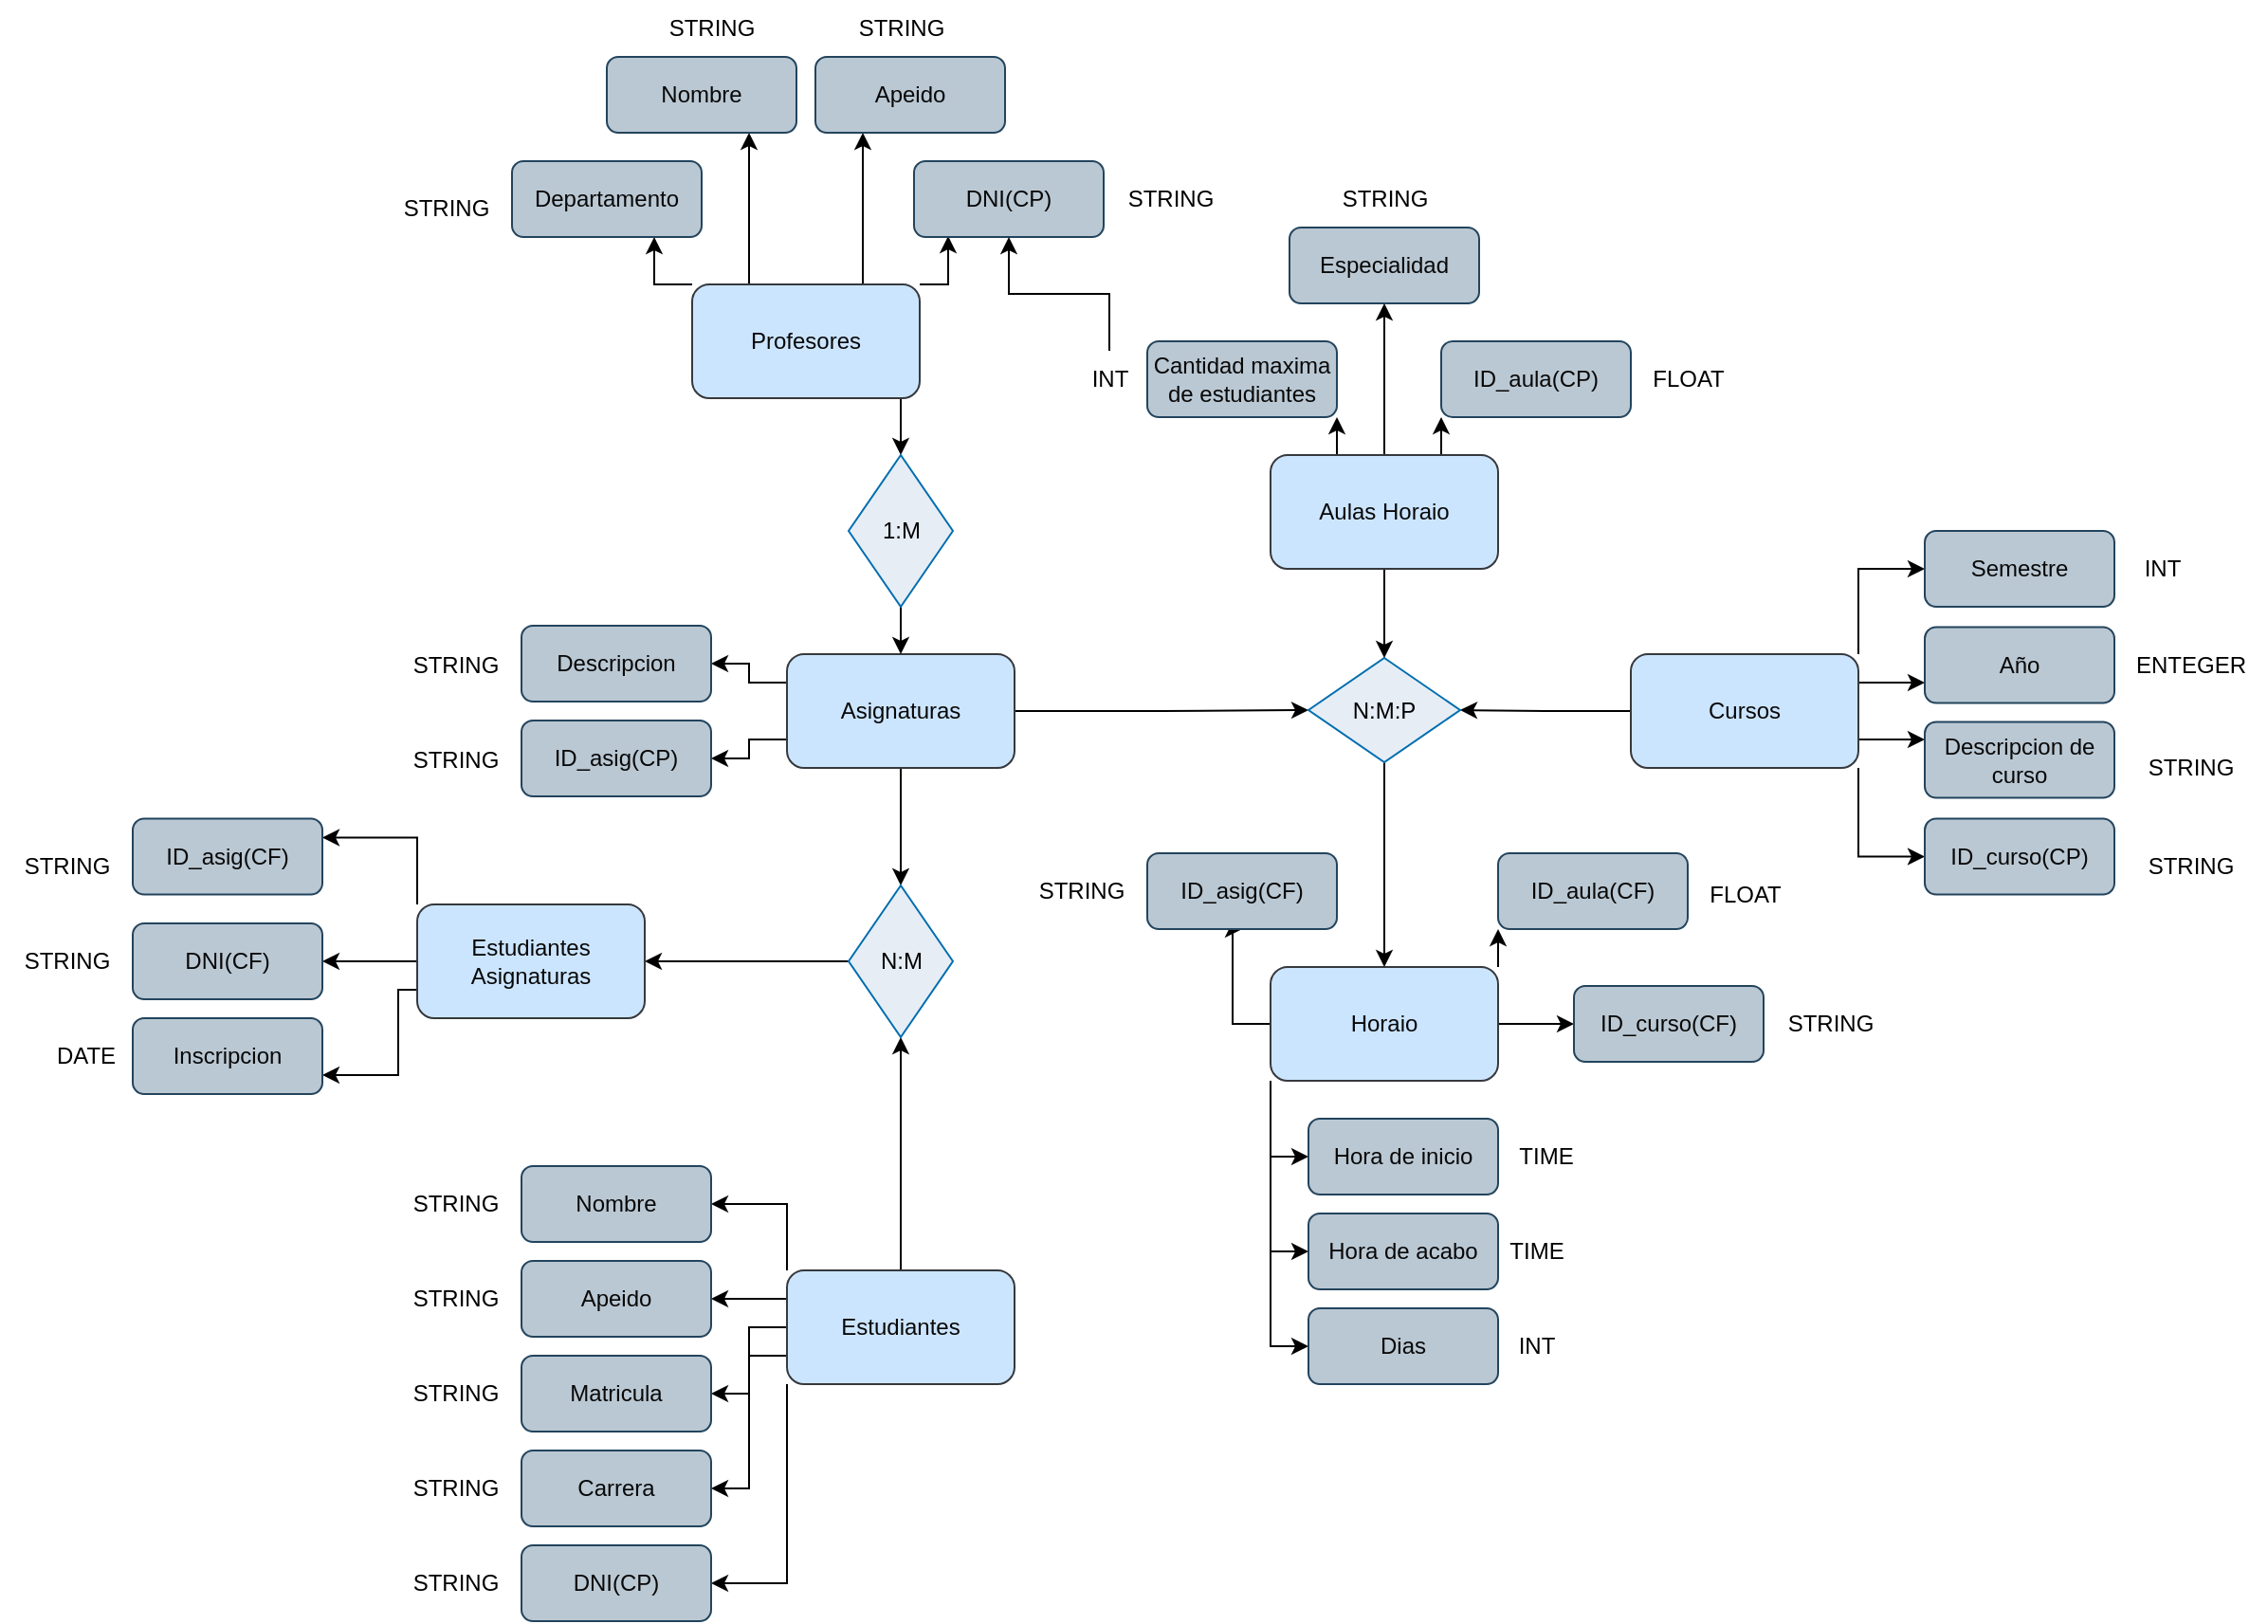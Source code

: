 <mxfile version="24.7.17" pages="2">
  <diagram name="Сторінка-1" id="vAoOA7m_5L3I1epBgb9X">
    <mxGraphModel dx="2355" dy="1593" grid="1" gridSize="10" guides="1" tooltips="1" connect="1" arrows="1" fold="1" page="1" pageScale="1" pageWidth="1169" pageHeight="827" math="0" shadow="0">
      <root>
        <mxCell id="0" />
        <mxCell id="1" parent="0" />
        <mxCell id="OfuGCOSbP7AGfOjfbvAA-1" style="edgeStyle=orthogonalEdgeStyle;rounded=0;orthogonalLoop=1;jettySize=auto;html=1;exitX=0;exitY=0;exitDx=0;exitDy=0;entryX=1;entryY=0.5;entryDx=0;entryDy=0;" parent="1" source="OfuGCOSbP7AGfOjfbvAA-7" target="OfuGCOSbP7AGfOjfbvAA-8" edge="1">
          <mxGeometry relative="1" as="geometry" />
        </mxCell>
        <mxCell id="OfuGCOSbP7AGfOjfbvAA-2" style="edgeStyle=orthogonalEdgeStyle;rounded=0;orthogonalLoop=1;jettySize=auto;html=1;exitX=0;exitY=0.25;exitDx=0;exitDy=0;entryX=1;entryY=0.5;entryDx=0;entryDy=0;" parent="1" source="OfuGCOSbP7AGfOjfbvAA-7" target="OfuGCOSbP7AGfOjfbvAA-9" edge="1">
          <mxGeometry relative="1" as="geometry" />
        </mxCell>
        <mxCell id="OfuGCOSbP7AGfOjfbvAA-3" style="edgeStyle=orthogonalEdgeStyle;rounded=0;orthogonalLoop=1;jettySize=auto;html=1;exitX=0;exitY=0.5;exitDx=0;exitDy=0;entryX=1;entryY=0.5;entryDx=0;entryDy=0;" parent="1" source="OfuGCOSbP7AGfOjfbvAA-7" target="OfuGCOSbP7AGfOjfbvAA-10" edge="1">
          <mxGeometry relative="1" as="geometry" />
        </mxCell>
        <mxCell id="OfuGCOSbP7AGfOjfbvAA-4" style="edgeStyle=orthogonalEdgeStyle;rounded=0;orthogonalLoop=1;jettySize=auto;html=1;exitX=0;exitY=0.75;exitDx=0;exitDy=0;entryX=1;entryY=0.5;entryDx=0;entryDy=0;" parent="1" source="OfuGCOSbP7AGfOjfbvAA-7" target="OfuGCOSbP7AGfOjfbvAA-11" edge="1">
          <mxGeometry relative="1" as="geometry" />
        </mxCell>
        <mxCell id="OfuGCOSbP7AGfOjfbvAA-89" style="edgeStyle=orthogonalEdgeStyle;rounded=0;orthogonalLoop=1;jettySize=auto;html=1;exitX=0;exitY=1;exitDx=0;exitDy=0;entryX=1;entryY=0.5;entryDx=0;entryDy=0;" parent="1" source="OfuGCOSbP7AGfOjfbvAA-7" target="OfuGCOSbP7AGfOjfbvAA-88" edge="1">
          <mxGeometry relative="1" as="geometry" />
        </mxCell>
        <mxCell id="OfuGCOSbP7AGfOjfbvAA-147" style="edgeStyle=orthogonalEdgeStyle;rounded=0;orthogonalLoop=1;jettySize=auto;html=1;exitX=0.5;exitY=0;exitDx=0;exitDy=0;entryX=1;entryY=0.5;entryDx=0;entryDy=0;" parent="1" source="OfuGCOSbP7AGfOjfbvAA-7" target="OfuGCOSbP7AGfOjfbvAA-146" edge="1">
          <mxGeometry relative="1" as="geometry" />
        </mxCell>
        <mxCell id="OfuGCOSbP7AGfOjfbvAA-7" value="&lt;font color=&quot;#080808&quot;&gt;Estudiantes&lt;/font&gt;" style="rounded=1;whiteSpace=wrap;html=1;fillColor=#cce5ff;strokeColor=#36393d;" parent="1" vertex="1">
          <mxGeometry x="395" y="642" width="120" height="60" as="geometry" />
        </mxCell>
        <mxCell id="OfuGCOSbP7AGfOjfbvAA-8" value="&lt;font color=&quot;#080808&quot;&gt;Nombre&lt;/font&gt;" style="rounded=1;whiteSpace=wrap;html=1;fillColor=#bac8d3;strokeColor=#23445d;" parent="1" vertex="1">
          <mxGeometry x="255" y="587" width="100" height="40" as="geometry" />
        </mxCell>
        <mxCell id="OfuGCOSbP7AGfOjfbvAA-9" value="&lt;font color=&quot;#080808&quot;&gt;Apeido&lt;/font&gt;" style="rounded=1;whiteSpace=wrap;html=1;fillColor=#bac8d3;strokeColor=#23445d;" parent="1" vertex="1">
          <mxGeometry x="255" y="637" width="100" height="40" as="geometry" />
        </mxCell>
        <mxCell id="OfuGCOSbP7AGfOjfbvAA-10" value="&lt;font color=&quot;#080808&quot;&gt;Matricula&lt;/font&gt;" style="rounded=1;whiteSpace=wrap;html=1;fillColor=#bac8d3;strokeColor=#23445d;" parent="1" vertex="1">
          <mxGeometry x="255" y="687" width="100" height="40" as="geometry" />
        </mxCell>
        <mxCell id="OfuGCOSbP7AGfOjfbvAA-11" value="&lt;font color=&quot;#080808&quot;&gt;Carrera&lt;/font&gt;" style="rounded=1;whiteSpace=wrap;html=1;fillColor=#bac8d3;strokeColor=#23445d;" parent="1" vertex="1">
          <mxGeometry x="255" y="737" width="100" height="40" as="geometry" />
        </mxCell>
        <mxCell id="OfuGCOSbP7AGfOjfbvAA-88" value="&lt;font color=&quot;#080808&quot;&gt;DNI(CP)&lt;/font&gt;" style="rounded=1;whiteSpace=wrap;html=1;fillColor=#bac8d3;strokeColor=#23445d;" parent="1" vertex="1">
          <mxGeometry x="255" y="787" width="100" height="40" as="geometry" />
        </mxCell>
        <mxCell id="OfuGCOSbP7AGfOjfbvAA-140" style="edgeStyle=orthogonalEdgeStyle;rounded=0;orthogonalLoop=1;jettySize=auto;html=1;exitX=0;exitY=0;exitDx=0;exitDy=0;entryX=0.75;entryY=1;entryDx=0;entryDy=0;" parent="1" source="OfuGCOSbP7AGfOjfbvAA-95" target="OfuGCOSbP7AGfOjfbvAA-98" edge="1">
          <mxGeometry relative="1" as="geometry" />
        </mxCell>
        <mxCell id="OfuGCOSbP7AGfOjfbvAA-141" style="edgeStyle=orthogonalEdgeStyle;rounded=0;orthogonalLoop=1;jettySize=auto;html=1;exitX=0.25;exitY=0;exitDx=0;exitDy=0;entryX=0.75;entryY=1;entryDx=0;entryDy=0;" parent="1" source="OfuGCOSbP7AGfOjfbvAA-95" target="OfuGCOSbP7AGfOjfbvAA-96" edge="1">
          <mxGeometry relative="1" as="geometry" />
        </mxCell>
        <mxCell id="OfuGCOSbP7AGfOjfbvAA-142" style="edgeStyle=orthogonalEdgeStyle;rounded=0;orthogonalLoop=1;jettySize=auto;html=1;exitX=0.75;exitY=0;exitDx=0;exitDy=0;entryX=0.25;entryY=1;entryDx=0;entryDy=0;" parent="1" source="OfuGCOSbP7AGfOjfbvAA-95" target="OfuGCOSbP7AGfOjfbvAA-97" edge="1">
          <mxGeometry relative="1" as="geometry" />
        </mxCell>
        <mxCell id="OfuGCOSbP7AGfOjfbvAA-143" style="edgeStyle=orthogonalEdgeStyle;rounded=0;orthogonalLoop=1;jettySize=auto;html=1;exitX=1;exitY=0;exitDx=0;exitDy=0;entryX=0.176;entryY=0.988;entryDx=0;entryDy=0;entryPerimeter=0;" parent="1" source="OfuGCOSbP7AGfOjfbvAA-95" target="OfuGCOSbP7AGfOjfbvAA-100" edge="1">
          <mxGeometry relative="1" as="geometry">
            <Array as="points">
              <mxPoint x="480" y="122" />
              <mxPoint x="480" y="97" />
            </Array>
          </mxGeometry>
        </mxCell>
        <mxCell id="OfuGCOSbP7AGfOjfbvAA-144" style="edgeStyle=orthogonalEdgeStyle;rounded=0;orthogonalLoop=1;jettySize=auto;html=1;exitX=0.75;exitY=1;exitDx=0;exitDy=0;entryX=0;entryY=0.5;entryDx=0;entryDy=0;" parent="1" source="OfuGCOSbP7AGfOjfbvAA-95" target="OfuGCOSbP7AGfOjfbvAA-138" edge="1">
          <mxGeometry relative="1" as="geometry" />
        </mxCell>
        <mxCell id="OfuGCOSbP7AGfOjfbvAA-95" value="&lt;font color=&quot;#080808&quot;&gt;Profesores&lt;/font&gt;" style="rounded=1;whiteSpace=wrap;html=1;fillColor=#cce5ff;strokeColor=#36393d;" parent="1" vertex="1">
          <mxGeometry x="345" y="122" width="120" height="60" as="geometry" />
        </mxCell>
        <mxCell id="OfuGCOSbP7AGfOjfbvAA-96" value="&lt;font color=&quot;#080808&quot;&gt;Nombre&lt;/font&gt;" style="rounded=1;whiteSpace=wrap;html=1;fillColor=#bac8d3;strokeColor=#23445d;" parent="1" vertex="1">
          <mxGeometry x="300" y="2" width="100" height="40" as="geometry" />
        </mxCell>
        <mxCell id="OfuGCOSbP7AGfOjfbvAA-97" value="&lt;font color=&quot;#080808&quot;&gt;Apeido&lt;/font&gt;" style="rounded=1;whiteSpace=wrap;html=1;fillColor=#bac8d3;strokeColor=#23445d;" parent="1" vertex="1">
          <mxGeometry x="410" y="2" width="100" height="40" as="geometry" />
        </mxCell>
        <mxCell id="OfuGCOSbP7AGfOjfbvAA-98" value="&lt;font color=&quot;#080808&quot;&gt;Departamento&lt;/font&gt;" style="rounded=1;whiteSpace=wrap;html=1;fillColor=#bac8d3;strokeColor=#23445d;" parent="1" vertex="1">
          <mxGeometry x="250" y="57" width="100" height="40" as="geometry" />
        </mxCell>
        <mxCell id="OfuGCOSbP7AGfOjfbvAA-100" value="&lt;font color=&quot;#080808&quot;&gt;DNI(CP)&lt;/font&gt;" style="rounded=1;whiteSpace=wrap;html=1;fillColor=#bac8d3;strokeColor=#23445d;" parent="1" vertex="1">
          <mxGeometry x="462" y="57" width="100" height="40" as="geometry" />
        </mxCell>
        <mxCell id="OfuGCOSbP7AGfOjfbvAA-111" style="edgeStyle=orthogonalEdgeStyle;rounded=0;orthogonalLoop=1;jettySize=auto;html=1;exitX=0;exitY=0.5;exitDx=0;exitDy=0;entryX=1;entryY=0.5;entryDx=0;entryDy=0;" parent="1" source="OfuGCOSbP7AGfOjfbvAA-101" target="OfuGCOSbP7AGfOjfbvAA-110" edge="1">
          <mxGeometry relative="1" as="geometry" />
        </mxCell>
        <mxCell id="OfuGCOSbP7AGfOjfbvAA-161" style="edgeStyle=orthogonalEdgeStyle;rounded=0;orthogonalLoop=1;jettySize=auto;html=1;exitX=1;exitY=0;exitDx=0;exitDy=0;entryX=0;entryY=0.5;entryDx=0;entryDy=0;" parent="1" source="OfuGCOSbP7AGfOjfbvAA-101" target="OfuGCOSbP7AGfOjfbvAA-130" edge="1">
          <mxGeometry relative="1" as="geometry" />
        </mxCell>
        <mxCell id="OfuGCOSbP7AGfOjfbvAA-162" style="edgeStyle=orthogonalEdgeStyle;rounded=0;orthogonalLoop=1;jettySize=auto;html=1;exitX=1;exitY=0.25;exitDx=0;exitDy=0;entryX=0;entryY=0.75;entryDx=0;entryDy=0;" parent="1" source="OfuGCOSbP7AGfOjfbvAA-101" target="OfuGCOSbP7AGfOjfbvAA-127" edge="1">
          <mxGeometry relative="1" as="geometry" />
        </mxCell>
        <mxCell id="OfuGCOSbP7AGfOjfbvAA-163" style="edgeStyle=orthogonalEdgeStyle;rounded=0;orthogonalLoop=1;jettySize=auto;html=1;exitX=1;exitY=0.75;exitDx=0;exitDy=0;entryX=0;entryY=0.25;entryDx=0;entryDy=0;" parent="1" source="OfuGCOSbP7AGfOjfbvAA-101" target="OfuGCOSbP7AGfOjfbvAA-102" edge="1">
          <mxGeometry relative="1" as="geometry" />
        </mxCell>
        <mxCell id="OfuGCOSbP7AGfOjfbvAA-164" style="edgeStyle=orthogonalEdgeStyle;rounded=0;orthogonalLoop=1;jettySize=auto;html=1;exitX=1;exitY=1;exitDx=0;exitDy=0;entryX=0;entryY=0.5;entryDx=0;entryDy=0;" parent="1" source="OfuGCOSbP7AGfOjfbvAA-101" target="OfuGCOSbP7AGfOjfbvAA-103" edge="1">
          <mxGeometry relative="1" as="geometry" />
        </mxCell>
        <mxCell id="OfuGCOSbP7AGfOjfbvAA-101" value="&lt;font color=&quot;#080808&quot;&gt;Cursos&lt;/font&gt;" style="rounded=1;whiteSpace=wrap;html=1;fillColor=#cce5ff;strokeColor=#36393d;" parent="1" vertex="1">
          <mxGeometry x="840" y="317" width="120" height="60" as="geometry" />
        </mxCell>
        <mxCell id="OfuGCOSbP7AGfOjfbvAA-102" value="&lt;font color=&quot;#080808&quot;&gt;Descripcion de curso&lt;/font&gt;" style="rounded=1;whiteSpace=wrap;html=1;fillColor=#bac8d3;strokeColor=#23445d;" parent="1" vertex="1">
          <mxGeometry x="995" y="352.75" width="100" height="40" as="geometry" />
        </mxCell>
        <mxCell id="OfuGCOSbP7AGfOjfbvAA-103" value="&lt;font color=&quot;#080808&quot;&gt;ID_curso&lt;/font&gt;&lt;span style=&quot;color: rgb(8, 8, 8);&quot;&gt;(CP)&lt;/span&gt;" style="rounded=1;whiteSpace=wrap;html=1;fillColor=#bac8d3;strokeColor=#23445d;" parent="1" vertex="1">
          <mxGeometry x="995" y="403.75" width="100" height="40" as="geometry" />
        </mxCell>
        <mxCell id="OfuGCOSbP7AGfOjfbvAA-112" style="edgeStyle=orthogonalEdgeStyle;rounded=0;orthogonalLoop=1;jettySize=auto;html=1;exitX=1;exitY=0.5;exitDx=0;exitDy=0;entryX=0;entryY=0.5;entryDx=0;entryDy=0;" parent="1" source="OfuGCOSbP7AGfOjfbvAA-104" target="OfuGCOSbP7AGfOjfbvAA-110" edge="1">
          <mxGeometry relative="1" as="geometry" />
        </mxCell>
        <mxCell id="OfuGCOSbP7AGfOjfbvAA-123" style="edgeStyle=orthogonalEdgeStyle;rounded=0;orthogonalLoop=1;jettySize=auto;html=1;exitX=0;exitY=0.25;exitDx=0;exitDy=0;" parent="1" source="OfuGCOSbP7AGfOjfbvAA-104" target="OfuGCOSbP7AGfOjfbvAA-105" edge="1">
          <mxGeometry relative="1" as="geometry" />
        </mxCell>
        <mxCell id="OfuGCOSbP7AGfOjfbvAA-124" style="edgeStyle=orthogonalEdgeStyle;rounded=0;orthogonalLoop=1;jettySize=auto;html=1;exitX=0;exitY=0.75;exitDx=0;exitDy=0;" parent="1" source="OfuGCOSbP7AGfOjfbvAA-104" target="OfuGCOSbP7AGfOjfbvAA-106" edge="1">
          <mxGeometry relative="1" as="geometry" />
        </mxCell>
        <mxCell id="OfuGCOSbP7AGfOjfbvAA-148" style="edgeStyle=orthogonalEdgeStyle;rounded=0;orthogonalLoop=1;jettySize=auto;html=1;exitX=0.5;exitY=1;exitDx=0;exitDy=0;entryX=0;entryY=0.5;entryDx=0;entryDy=0;" parent="1" source="OfuGCOSbP7AGfOjfbvAA-104" target="OfuGCOSbP7AGfOjfbvAA-146" edge="1">
          <mxGeometry relative="1" as="geometry" />
        </mxCell>
        <mxCell id="OfuGCOSbP7AGfOjfbvAA-104" value="&lt;font color=&quot;#080808&quot;&gt;Asignaturas&lt;/font&gt;" style="rounded=1;whiteSpace=wrap;html=1;fillColor=#cce5ff;strokeColor=#36393d;" parent="1" vertex="1">
          <mxGeometry x="395" y="317" width="120" height="60" as="geometry" />
        </mxCell>
        <mxCell id="OfuGCOSbP7AGfOjfbvAA-105" value="&lt;font color=&quot;#080808&quot;&gt;Descripcion&lt;/font&gt;" style="rounded=1;whiteSpace=wrap;html=1;fillColor=#bac8d3;strokeColor=#23445d;" parent="1" vertex="1">
          <mxGeometry x="255" y="302" width="100" height="40" as="geometry" />
        </mxCell>
        <mxCell id="OfuGCOSbP7AGfOjfbvAA-106" value="&lt;font color=&quot;#080808&quot;&gt;ID_asig&lt;/font&gt;&lt;span style=&quot;color: rgb(8, 8, 8);&quot;&gt;(CP)&lt;/span&gt;" style="rounded=1;whiteSpace=wrap;html=1;fillColor=#bac8d3;strokeColor=#23445d;" parent="1" vertex="1">
          <mxGeometry x="255" y="352" width="100" height="40" as="geometry" />
        </mxCell>
        <mxCell id="OfuGCOSbP7AGfOjfbvAA-116" style="edgeStyle=orthogonalEdgeStyle;rounded=0;orthogonalLoop=1;jettySize=auto;html=1;exitX=0;exitY=0.5;exitDx=0;exitDy=0;" parent="1" source="OfuGCOSbP7AGfOjfbvAA-107" target="OfuGCOSbP7AGfOjfbvAA-115" edge="1">
          <mxGeometry relative="1" as="geometry" />
        </mxCell>
        <mxCell id="OfuGCOSbP7AGfOjfbvAA-117" style="edgeStyle=orthogonalEdgeStyle;rounded=0;orthogonalLoop=1;jettySize=auto;html=1;exitX=1;exitY=0.5;exitDx=0;exitDy=0;" parent="1" source="OfuGCOSbP7AGfOjfbvAA-107" target="OfuGCOSbP7AGfOjfbvAA-114" edge="1">
          <mxGeometry relative="1" as="geometry" />
        </mxCell>
        <mxCell id="OfuGCOSbP7AGfOjfbvAA-137" style="edgeStyle=orthogonalEdgeStyle;rounded=0;orthogonalLoop=1;jettySize=auto;html=1;exitX=1;exitY=0;exitDx=0;exitDy=0;entryX=0;entryY=1;entryDx=0;entryDy=0;" parent="1" source="OfuGCOSbP7AGfOjfbvAA-107" target="OfuGCOSbP7AGfOjfbvAA-136" edge="1">
          <mxGeometry relative="1" as="geometry" />
        </mxCell>
        <mxCell id="OfuGCOSbP7AGfOjfbvAA-158" style="edgeStyle=orthogonalEdgeStyle;rounded=0;orthogonalLoop=1;jettySize=auto;html=1;exitX=0;exitY=1;exitDx=0;exitDy=0;entryX=0;entryY=0.5;entryDx=0;entryDy=0;" parent="1" source="OfuGCOSbP7AGfOjfbvAA-107" target="OfuGCOSbP7AGfOjfbvAA-119" edge="1">
          <mxGeometry relative="1" as="geometry" />
        </mxCell>
        <mxCell id="OfuGCOSbP7AGfOjfbvAA-159" style="edgeStyle=orthogonalEdgeStyle;rounded=0;orthogonalLoop=1;jettySize=auto;html=1;exitX=0;exitY=1;exitDx=0;exitDy=0;entryX=0;entryY=0.5;entryDx=0;entryDy=0;" parent="1" source="OfuGCOSbP7AGfOjfbvAA-107" target="OfuGCOSbP7AGfOjfbvAA-120" edge="1">
          <mxGeometry relative="1" as="geometry" />
        </mxCell>
        <mxCell id="OfuGCOSbP7AGfOjfbvAA-160" style="edgeStyle=orthogonalEdgeStyle;rounded=0;orthogonalLoop=1;jettySize=auto;html=1;exitX=0;exitY=1;exitDx=0;exitDy=0;entryX=0;entryY=0.5;entryDx=0;entryDy=0;" parent="1" source="OfuGCOSbP7AGfOjfbvAA-107" target="OfuGCOSbP7AGfOjfbvAA-129" edge="1">
          <mxGeometry relative="1" as="geometry" />
        </mxCell>
        <mxCell id="OfuGCOSbP7AGfOjfbvAA-107" value="&lt;font color=&quot;#080808&quot;&gt;Horaio&lt;/font&gt;" style="rounded=1;whiteSpace=wrap;html=1;fillColor=#cce5ff;strokeColor=#36393d;" parent="1" vertex="1">
          <mxGeometry x="650" y="482" width="120" height="60" as="geometry" />
        </mxCell>
        <mxCell id="OfuGCOSbP7AGfOjfbvAA-108" value="&lt;font color=&quot;#080808&quot;&gt;ID_aula(CP)&lt;/font&gt;" style="rounded=1;whiteSpace=wrap;html=1;fillColor=#bac8d3;strokeColor=#23445d;" parent="1" vertex="1">
          <mxGeometry x="740" y="152" width="100" height="40" as="geometry" />
        </mxCell>
        <mxCell id="OfuGCOSbP7AGfOjfbvAA-109" value="&lt;font color=&quot;#080808&quot;&gt;Cantidad maxima de estudiantes&lt;/font&gt;" style="rounded=1;whiteSpace=wrap;html=1;fillColor=#bac8d3;strokeColor=#23445d;" parent="1" vertex="1">
          <mxGeometry x="585" y="152" width="100" height="40" as="geometry" />
        </mxCell>
        <mxCell id="OfuGCOSbP7AGfOjfbvAA-113" style="edgeStyle=orthogonalEdgeStyle;rounded=0;orthogonalLoop=1;jettySize=auto;html=1;exitX=0.5;exitY=1;exitDx=0;exitDy=0;" parent="1" source="OfuGCOSbP7AGfOjfbvAA-110" target="OfuGCOSbP7AGfOjfbvAA-107" edge="1">
          <mxGeometry relative="1" as="geometry" />
        </mxCell>
        <mxCell id="OfuGCOSbP7AGfOjfbvAA-110" value="&lt;font color=&quot;#000000&quot;&gt;N:M:P&lt;/font&gt;" style="rhombus;whiteSpace=wrap;html=1;fillColor=#e6edf5;fontColor=#ffffff;strokeColor=#006EAF;" parent="1" vertex="1">
          <mxGeometry x="670" y="319" width="80" height="55" as="geometry" />
        </mxCell>
        <mxCell id="OfuGCOSbP7AGfOjfbvAA-114" value="&lt;font color=&quot;#080808&quot;&gt;ID_curso&lt;/font&gt;&lt;span style=&quot;color: rgb(8, 8, 8);&quot;&gt;(CF)&lt;/span&gt;" style="rounded=1;whiteSpace=wrap;html=1;fillColor=#bac8d3;strokeColor=#23445d;" parent="1" vertex="1">
          <mxGeometry x="810" y="492" width="100" height="40" as="geometry" />
        </mxCell>
        <mxCell id="OfuGCOSbP7AGfOjfbvAA-115" value="&lt;font color=&quot;#080808&quot;&gt;ID_asig&lt;/font&gt;&lt;span style=&quot;color: rgb(8, 8, 8);&quot;&gt;(CF)&lt;/span&gt;" style="rounded=1;whiteSpace=wrap;html=1;fillColor=#bac8d3;strokeColor=#23445d;" parent="1" vertex="1">
          <mxGeometry x="585" y="422" width="100" height="40" as="geometry" />
        </mxCell>
        <mxCell id="OfuGCOSbP7AGfOjfbvAA-132" style="edgeStyle=orthogonalEdgeStyle;rounded=0;orthogonalLoop=1;jettySize=auto;html=1;entryX=0.5;entryY=0;entryDx=0;entryDy=0;" parent="1" source="OfuGCOSbP7AGfOjfbvAA-118" target="OfuGCOSbP7AGfOjfbvAA-110" edge="1">
          <mxGeometry relative="1" as="geometry" />
        </mxCell>
        <mxCell id="OfuGCOSbP7AGfOjfbvAA-133" style="edgeStyle=orthogonalEdgeStyle;rounded=0;orthogonalLoop=1;jettySize=auto;html=1;exitX=0.25;exitY=0;exitDx=0;exitDy=0;entryX=1;entryY=1;entryDx=0;entryDy=0;" parent="1" source="OfuGCOSbP7AGfOjfbvAA-118" target="OfuGCOSbP7AGfOjfbvAA-109" edge="1">
          <mxGeometry relative="1" as="geometry" />
        </mxCell>
        <mxCell id="OfuGCOSbP7AGfOjfbvAA-134" style="edgeStyle=orthogonalEdgeStyle;rounded=0;orthogonalLoop=1;jettySize=auto;html=1;exitX=0.5;exitY=0;exitDx=0;exitDy=0;entryX=0.5;entryY=1;entryDx=0;entryDy=0;" parent="1" source="OfuGCOSbP7AGfOjfbvAA-118" target="OfuGCOSbP7AGfOjfbvAA-131" edge="1">
          <mxGeometry relative="1" as="geometry" />
        </mxCell>
        <mxCell id="OfuGCOSbP7AGfOjfbvAA-135" style="edgeStyle=orthogonalEdgeStyle;rounded=0;orthogonalLoop=1;jettySize=auto;html=1;exitX=0.75;exitY=0;exitDx=0;exitDy=0;entryX=0;entryY=1;entryDx=0;entryDy=0;" parent="1" source="OfuGCOSbP7AGfOjfbvAA-118" target="OfuGCOSbP7AGfOjfbvAA-108" edge="1">
          <mxGeometry relative="1" as="geometry" />
        </mxCell>
        <mxCell id="OfuGCOSbP7AGfOjfbvAA-118" value="&lt;font color=&quot;#080808&quot;&gt;Aulas Horaio&lt;/font&gt;" style="rounded=1;whiteSpace=wrap;html=1;fillColor=#cce5ff;strokeColor=#36393d;" parent="1" vertex="1">
          <mxGeometry x="650" y="212" width="120" height="60" as="geometry" />
        </mxCell>
        <mxCell id="OfuGCOSbP7AGfOjfbvAA-119" value="&lt;font color=&quot;#080808&quot;&gt;Hora de inicio&lt;/font&gt;" style="rounded=1;whiteSpace=wrap;html=1;fillColor=#bac8d3;strokeColor=#23445d;" parent="1" vertex="1">
          <mxGeometry x="670" y="562" width="100" height="40" as="geometry" />
        </mxCell>
        <mxCell id="OfuGCOSbP7AGfOjfbvAA-120" value="&lt;font color=&quot;#080808&quot;&gt;Hora de acabo&lt;/font&gt;" style="rounded=1;whiteSpace=wrap;html=1;fillColor=#bac8d3;strokeColor=#23445d;" parent="1" vertex="1">
          <mxGeometry x="670" y="612" width="100" height="40" as="geometry" />
        </mxCell>
        <mxCell id="OfuGCOSbP7AGfOjfbvAA-127" value="&lt;font color=&quot;#080808&quot;&gt;Año&lt;/font&gt;" style="rounded=1;whiteSpace=wrap;html=1;fillColor=#bac8d3;strokeColor=#23445d;" parent="1" vertex="1">
          <mxGeometry x="995" y="302.75" width="100" height="40" as="geometry" />
        </mxCell>
        <mxCell id="OfuGCOSbP7AGfOjfbvAA-129" value="&lt;font color=&quot;#080808&quot;&gt;Dias&lt;/font&gt;" style="rounded=1;whiteSpace=wrap;html=1;fillColor=#bac8d3;strokeColor=#23445d;" parent="1" vertex="1">
          <mxGeometry x="670" y="662" width="100" height="40" as="geometry" />
        </mxCell>
        <mxCell id="OfuGCOSbP7AGfOjfbvAA-130" value="&lt;font color=&quot;#080808&quot;&gt;Semestre&lt;/font&gt;" style="rounded=1;whiteSpace=wrap;html=1;fillColor=#bac8d3;strokeColor=#23445d;" parent="1" vertex="1">
          <mxGeometry x="995" y="252" width="100" height="40" as="geometry" />
        </mxCell>
        <mxCell id="OfuGCOSbP7AGfOjfbvAA-131" value="&lt;font color=&quot;#080808&quot;&gt;Especialidad&lt;/font&gt;" style="rounded=1;whiteSpace=wrap;html=1;fillColor=#bac8d3;strokeColor=#23445d;" parent="1" vertex="1">
          <mxGeometry x="660" y="92" width="100" height="40" as="geometry" />
        </mxCell>
        <mxCell id="OfuGCOSbP7AGfOjfbvAA-136" value="&lt;font color=&quot;#080808&quot;&gt;ID_aula(CF)&lt;/font&gt;" style="rounded=1;whiteSpace=wrap;html=1;fillColor=#bac8d3;strokeColor=#23445d;" parent="1" vertex="1">
          <mxGeometry x="770" y="422" width="100" height="40" as="geometry" />
        </mxCell>
        <mxCell id="OfuGCOSbP7AGfOjfbvAA-145" style="edgeStyle=orthogonalEdgeStyle;rounded=0;orthogonalLoop=1;jettySize=auto;html=1;exitX=1;exitY=0.5;exitDx=0;exitDy=0;" parent="1" source="OfuGCOSbP7AGfOjfbvAA-138" target="OfuGCOSbP7AGfOjfbvAA-104" edge="1">
          <mxGeometry relative="1" as="geometry" />
        </mxCell>
        <mxCell id="OfuGCOSbP7AGfOjfbvAA-138" value="&lt;font color=&quot;#000000&quot;&gt;1:M&lt;/font&gt;" style="rhombus;whiteSpace=wrap;html=1;fillColor=#e6edf5;fontColor=#ffffff;strokeColor=#006EAF;direction=south;" parent="1" vertex="1">
          <mxGeometry x="427.5" y="212" width="55" height="80" as="geometry" />
        </mxCell>
        <mxCell id="OfuGCOSbP7AGfOjfbvAA-152" style="edgeStyle=orthogonalEdgeStyle;rounded=0;orthogonalLoop=1;jettySize=auto;html=1;exitX=0.5;exitY=1;exitDx=0;exitDy=0;entryX=1;entryY=0.5;entryDx=0;entryDy=0;" parent="1" source="OfuGCOSbP7AGfOjfbvAA-146" target="OfuGCOSbP7AGfOjfbvAA-149" edge="1">
          <mxGeometry relative="1" as="geometry" />
        </mxCell>
        <mxCell id="OfuGCOSbP7AGfOjfbvAA-146" value="&lt;font color=&quot;#000000&quot;&gt;N:M&lt;/font&gt;" style="rhombus;whiteSpace=wrap;html=1;fillColor=#e6edf5;fontColor=#ffffff;strokeColor=#006EAF;direction=south;" parent="1" vertex="1">
          <mxGeometry x="427.5" y="439" width="55" height="80" as="geometry" />
        </mxCell>
        <mxCell id="OfuGCOSbP7AGfOjfbvAA-155" style="edgeStyle=orthogonalEdgeStyle;rounded=0;orthogonalLoop=1;jettySize=auto;html=1;exitX=0;exitY=0.75;exitDx=0;exitDy=0;entryX=1;entryY=0.75;entryDx=0;entryDy=0;" parent="1" source="OfuGCOSbP7AGfOjfbvAA-149" target="OfuGCOSbP7AGfOjfbvAA-153" edge="1">
          <mxGeometry relative="1" as="geometry">
            <Array as="points">
              <mxPoint x="190" y="494" />
              <mxPoint x="190" y="539" />
            </Array>
          </mxGeometry>
        </mxCell>
        <mxCell id="OfuGCOSbP7AGfOjfbvAA-157" style="edgeStyle=orthogonalEdgeStyle;rounded=0;orthogonalLoop=1;jettySize=auto;html=1;exitX=0;exitY=0;exitDx=0;exitDy=0;entryX=1;entryY=0.25;entryDx=0;entryDy=0;" parent="1" source="OfuGCOSbP7AGfOjfbvAA-149" target="OfuGCOSbP7AGfOjfbvAA-150" edge="1">
          <mxGeometry relative="1" as="geometry" />
        </mxCell>
        <mxCell id="07jKfMrhhC29BbkwZSfR-1" style="edgeStyle=orthogonalEdgeStyle;rounded=0;orthogonalLoop=1;jettySize=auto;html=1;exitX=0;exitY=0.5;exitDx=0;exitDy=0;entryX=1;entryY=0.5;entryDx=0;entryDy=0;" parent="1" source="OfuGCOSbP7AGfOjfbvAA-149" target="OfuGCOSbP7AGfOjfbvAA-151" edge="1">
          <mxGeometry relative="1" as="geometry" />
        </mxCell>
        <mxCell id="OfuGCOSbP7AGfOjfbvAA-149" value="&lt;font color=&quot;#080808&quot;&gt;Estudiantes Asignaturas&lt;/font&gt;" style="rounded=1;whiteSpace=wrap;html=1;fillColor=#cce5ff;strokeColor=#36393d;" parent="1" vertex="1">
          <mxGeometry x="200" y="449" width="120" height="60" as="geometry" />
        </mxCell>
        <mxCell id="OfuGCOSbP7AGfOjfbvAA-150" value="&lt;font color=&quot;#080808&quot;&gt;ID_asig&lt;/font&gt;&lt;span style=&quot;color: rgb(8, 8, 8);&quot;&gt;(CF)&lt;/span&gt;" style="rounded=1;whiteSpace=wrap;html=1;fillColor=#bac8d3;strokeColor=#23445d;" parent="1" vertex="1">
          <mxGeometry x="50" y="403.75" width="100" height="40" as="geometry" />
        </mxCell>
        <mxCell id="OfuGCOSbP7AGfOjfbvAA-151" value="&lt;font color=&quot;#080808&quot;&gt;DNI(CF)&lt;/font&gt;" style="rounded=1;whiteSpace=wrap;html=1;fillColor=#bac8d3;strokeColor=#23445d;" parent="1" vertex="1">
          <mxGeometry x="50" y="459" width="100" height="40" as="geometry" />
        </mxCell>
        <mxCell id="OfuGCOSbP7AGfOjfbvAA-153" value="&lt;font color=&quot;#080808&quot;&gt;Inscripcion&lt;/font&gt;" style="rounded=1;whiteSpace=wrap;html=1;fillColor=#bac8d3;strokeColor=#23445d;" parent="1" vertex="1">
          <mxGeometry x="50" y="509" width="100" height="40" as="geometry" />
        </mxCell>
        <mxCell id="88P_B-oKcRuSOmOjws9D-1" value="STRING" style="text;html=1;align=center;verticalAlign=middle;resizable=0;points=[];autosize=1;strokeColor=none;fillColor=none;" vertex="1" parent="1">
          <mxGeometry x="185" y="592" width="70" height="30" as="geometry" />
        </mxCell>
        <mxCell id="88P_B-oKcRuSOmOjws9D-2" value="STRING" style="text;html=1;align=center;verticalAlign=middle;resizable=0;points=[];autosize=1;strokeColor=none;fillColor=none;" vertex="1" parent="1">
          <mxGeometry x="185" y="642" width="70" height="30" as="geometry" />
        </mxCell>
        <mxCell id="88P_B-oKcRuSOmOjws9D-3" value="STRING" style="text;html=1;align=center;verticalAlign=middle;resizable=0;points=[];autosize=1;strokeColor=none;fillColor=none;" vertex="1" parent="1">
          <mxGeometry x="185" y="692" width="70" height="30" as="geometry" />
        </mxCell>
        <mxCell id="88P_B-oKcRuSOmOjws9D-4" value="STRING" style="text;html=1;align=center;verticalAlign=middle;resizable=0;points=[];autosize=1;strokeColor=none;fillColor=none;" vertex="1" parent="1">
          <mxGeometry x="185" y="742" width="70" height="30" as="geometry" />
        </mxCell>
        <mxCell id="88P_B-oKcRuSOmOjws9D-5" value="STRING" style="text;html=1;align=center;verticalAlign=middle;resizable=0;points=[];autosize=1;strokeColor=none;fillColor=none;" vertex="1" parent="1">
          <mxGeometry x="185" y="792" width="70" height="30" as="geometry" />
        </mxCell>
        <mxCell id="88P_B-oKcRuSOmOjws9D-6" value="STRING" style="text;html=1;align=center;verticalAlign=middle;resizable=0;points=[];autosize=1;strokeColor=none;fillColor=none;" vertex="1" parent="1">
          <mxGeometry x="-20" y="414" width="70" height="30" as="geometry" />
        </mxCell>
        <mxCell id="88P_B-oKcRuSOmOjws9D-7" value="STRING" style="text;html=1;align=center;verticalAlign=middle;resizable=0;points=[];autosize=1;strokeColor=none;fillColor=none;" vertex="1" parent="1">
          <mxGeometry x="-20" y="464" width="70" height="30" as="geometry" />
        </mxCell>
        <mxCell id="88P_B-oKcRuSOmOjws9D-8" value="DATE" style="text;html=1;align=center;verticalAlign=middle;resizable=0;points=[];autosize=1;strokeColor=none;fillColor=none;" vertex="1" parent="1">
          <mxGeometry y="514" width="50" height="30" as="geometry" />
        </mxCell>
        <mxCell id="88P_B-oKcRuSOmOjws9D-9" value="STRING" style="text;html=1;align=center;verticalAlign=middle;resizable=0;points=[];autosize=1;strokeColor=none;fillColor=none;" vertex="1" parent="1">
          <mxGeometry x="185" y="357.75" width="70" height="30" as="geometry" />
        </mxCell>
        <mxCell id="88P_B-oKcRuSOmOjws9D-10" value="STRING" style="text;html=1;align=center;verticalAlign=middle;resizable=0;points=[];autosize=1;strokeColor=none;fillColor=none;" vertex="1" parent="1">
          <mxGeometry x="185" y="307.75" width="70" height="30" as="geometry" />
        </mxCell>
        <mxCell id="88P_B-oKcRuSOmOjws9D-11" value="INT" style="text;html=1;align=center;verticalAlign=middle;resizable=0;points=[];autosize=1;strokeColor=none;fillColor=none;" vertex="1" parent="1">
          <mxGeometry x="1100" y="257" width="40" height="30" as="geometry" />
        </mxCell>
        <mxCell id="88P_B-oKcRuSOmOjws9D-12" value="ENTEGER" style="text;html=1;align=center;verticalAlign=middle;resizable=0;points=[];autosize=1;strokeColor=none;fillColor=none;" vertex="1" parent="1">
          <mxGeometry x="1095" y="307.75" width="80" height="30" as="geometry" />
        </mxCell>
        <mxCell id="88P_B-oKcRuSOmOjws9D-13" value="STRING" style="text;html=1;align=center;verticalAlign=middle;resizable=0;points=[];autosize=1;strokeColor=none;fillColor=none;" vertex="1" parent="1">
          <mxGeometry x="1100" y="362" width="70" height="30" as="geometry" />
        </mxCell>
        <mxCell id="88P_B-oKcRuSOmOjws9D-14" value="STRING" style="text;html=1;align=center;verticalAlign=middle;resizable=0;points=[];autosize=1;strokeColor=none;fillColor=none;" vertex="1" parent="1">
          <mxGeometry x="1100" y="414" width="70" height="30" as="geometry" />
        </mxCell>
        <mxCell id="88P_B-oKcRuSOmOjws9D-15" value="FLOAT" style="text;html=1;align=center;verticalAlign=middle;resizable=0;points=[];autosize=1;strokeColor=none;fillColor=none;" vertex="1" parent="1">
          <mxGeometry x="840" y="157" width="60" height="30" as="geometry" />
        </mxCell>
        <mxCell id="88P_B-oKcRuSOmOjws9D-17" value="STRING" style="text;html=1;align=center;verticalAlign=middle;resizable=0;points=[];autosize=1;strokeColor=none;fillColor=none;" vertex="1" parent="1">
          <mxGeometry x="675" y="62" width="70" height="30" as="geometry" />
        </mxCell>
        <mxCell id="88P_B-oKcRuSOmOjws9D-19" value="" style="edgeStyle=orthogonalEdgeStyle;rounded=0;orthogonalLoop=1;jettySize=auto;html=1;" edge="1" parent="1" source="88P_B-oKcRuSOmOjws9D-18" target="OfuGCOSbP7AGfOjfbvAA-100">
          <mxGeometry relative="1" as="geometry" />
        </mxCell>
        <mxCell id="88P_B-oKcRuSOmOjws9D-18" value="INT" style="text;html=1;align=center;verticalAlign=middle;resizable=0;points=[];autosize=1;strokeColor=none;fillColor=none;" vertex="1" parent="1">
          <mxGeometry x="545" y="157" width="40" height="30" as="geometry" />
        </mxCell>
        <mxCell id="88P_B-oKcRuSOmOjws9D-20" value="STRING" style="text;html=1;align=center;verticalAlign=middle;resizable=0;points=[];autosize=1;strokeColor=none;fillColor=none;" vertex="1" parent="1">
          <mxGeometry x="420" y="-28" width="70" height="30" as="geometry" />
        </mxCell>
        <mxCell id="88P_B-oKcRuSOmOjws9D-21" value="STRING" style="text;html=1;align=center;verticalAlign=middle;resizable=0;points=[];autosize=1;strokeColor=none;fillColor=none;" vertex="1" parent="1">
          <mxGeometry x="320" y="-28" width="70" height="30" as="geometry" />
        </mxCell>
        <mxCell id="88P_B-oKcRuSOmOjws9D-22" value="STRING" style="text;html=1;align=center;verticalAlign=middle;resizable=0;points=[];autosize=1;strokeColor=none;fillColor=none;" vertex="1" parent="1">
          <mxGeometry x="180" y="67" width="70" height="30" as="geometry" />
        </mxCell>
        <mxCell id="88P_B-oKcRuSOmOjws9D-23" value="STRING" style="text;html=1;align=center;verticalAlign=middle;resizable=0;points=[];autosize=1;strokeColor=none;fillColor=none;" vertex="1" parent="1">
          <mxGeometry x="562" y="62" width="70" height="30" as="geometry" />
        </mxCell>
        <mxCell id="88P_B-oKcRuSOmOjws9D-24" value="INT" style="text;html=1;align=center;verticalAlign=middle;resizable=0;points=[];autosize=1;strokeColor=none;fillColor=none;" vertex="1" parent="1">
          <mxGeometry x="770" y="667" width="40" height="30" as="geometry" />
        </mxCell>
        <mxCell id="88P_B-oKcRuSOmOjws9D-25" value="STRING" style="text;html=1;align=center;verticalAlign=middle;resizable=0;points=[];autosize=1;strokeColor=none;fillColor=none;" vertex="1" parent="1">
          <mxGeometry x="910" y="497" width="70" height="30" as="geometry" />
        </mxCell>
        <mxCell id="88P_B-oKcRuSOmOjws9D-26" value="FLOAT" style="text;html=1;align=center;verticalAlign=middle;resizable=0;points=[];autosize=1;strokeColor=none;fillColor=none;" vertex="1" parent="1">
          <mxGeometry x="870" y="429" width="60" height="30" as="geometry" />
        </mxCell>
        <mxCell id="88P_B-oKcRuSOmOjws9D-27" value="STRING" style="text;html=1;align=center;verticalAlign=middle;resizable=0;points=[];autosize=1;strokeColor=none;fillColor=none;" vertex="1" parent="1">
          <mxGeometry x="515" y="427" width="70" height="30" as="geometry" />
        </mxCell>
        <mxCell id="88P_B-oKcRuSOmOjws9D-28" value="TIME" style="text;html=1;align=center;verticalAlign=middle;resizable=0;points=[];autosize=1;strokeColor=none;fillColor=none;" vertex="1" parent="1">
          <mxGeometry x="765" y="617" width="50" height="30" as="geometry" />
        </mxCell>
        <mxCell id="88P_B-oKcRuSOmOjws9D-29" value="TIME" style="text;html=1;align=center;verticalAlign=middle;resizable=0;points=[];autosize=1;strokeColor=none;fillColor=none;" vertex="1" parent="1">
          <mxGeometry x="770" y="567" width="50" height="30" as="geometry" />
        </mxCell>
      </root>
    </mxGraphModel>
  </diagram>
  <diagram name="Сторінка-2" id="UCsKR-12v6zO6Q3VDsxR">
    <mxGraphModel grid="1" page="1" gridSize="10" guides="1" tooltips="1" connect="1" arrows="1" fold="1" pageScale="1" pageWidth="1169" pageHeight="827" math="0" shadow="0">
      <root>
        <mxCell id="0" />
        <mxCell id="1" parent="0" />
      </root>
    </mxGraphModel>
  </diagram>
</mxfile>
